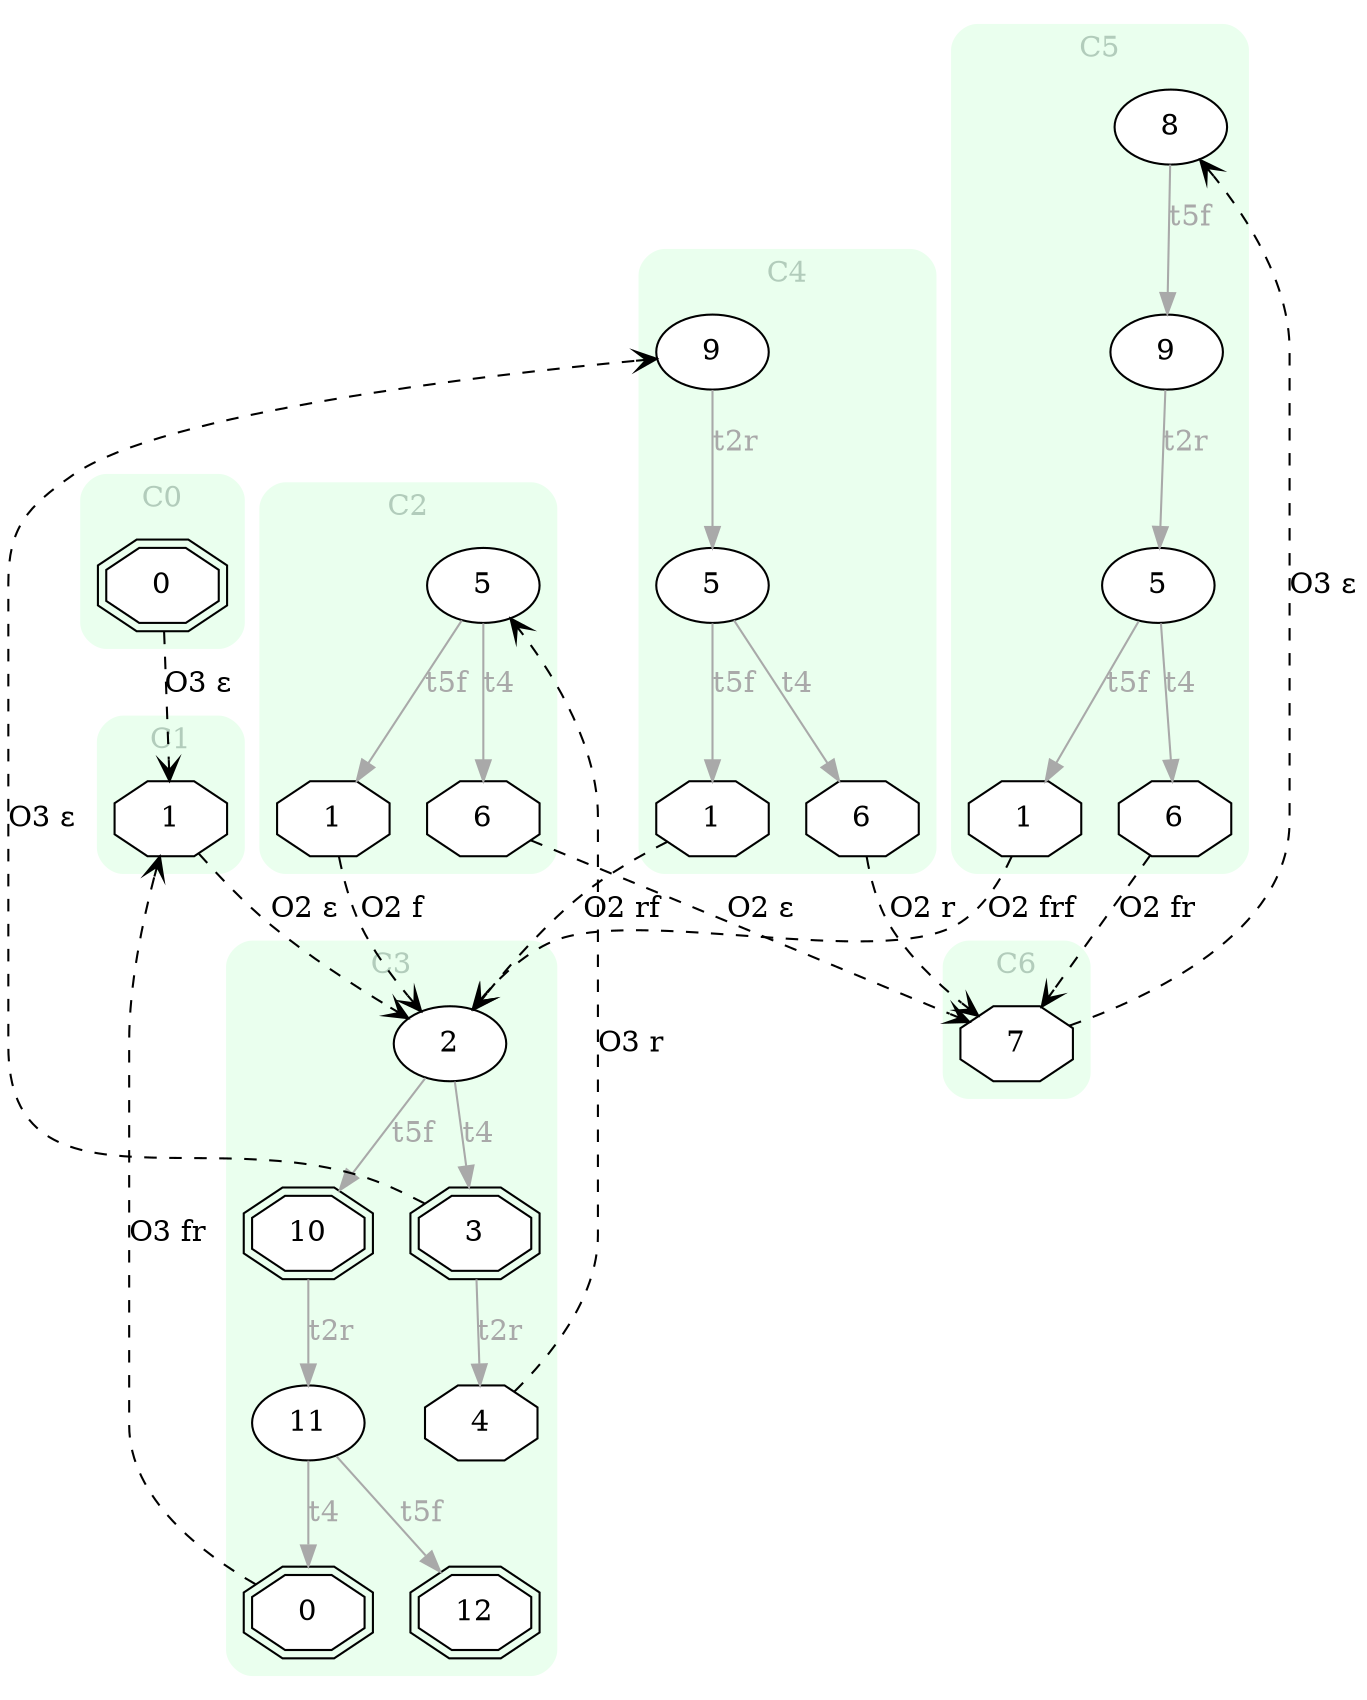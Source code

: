 digraph "EXPinput/e" {
node [style=filled fillcolor=white]
subgraph cluster0 {
style="rounded,filled" label="C0" fontcolor="#B2CCBB" color="#EAFFEE"
edge[color=darkgray fontcolor=darkgray]
node [shape=doubleoctagon]; C0S0 [label=0];
}
subgraph cluster1 {
style="rounded,filled" label="C1" fontcolor="#B2CCBB" color="#EAFFEE"
edge[color=darkgray fontcolor=darkgray]
node [shape=octagon]; C1S1 [label=1];
}
subgraph cluster2 {
style="rounded,filled" label="C2" fontcolor="#B2CCBB" color="#EAFFEE"
edge[color=darkgray fontcolor=darkgray]
node [shape=octagon]; C2S6 [label=6];
node [shape=oval]; C2S5 [label=5];
node [shape=octagon]; C2S1 [label=1];
C2S5 -> C2S6 [label=t4]
C2S5 -> C2S1 [label=t5f]
}
subgraph cluster3 {
style="rounded,filled" label="C3" fontcolor="#B2CCBB" color="#EAFFEE"
edge[color=darkgray fontcolor=darkgray]
node [shape=oval]; C3S2 [label=2];
node [shape=doubleoctagon]; C3S12 [label=12];
node [shape=doubleoctagon]; C3S0 [label=0];
node [shape=oval]; C3S11 [label=11];
node [shape=doubleoctagon]; C3S10 [label=10];
node [shape=octagon]; C3S4 [label=4];
node [shape=doubleoctagon]; C3S3 [label=3];
C3S2 -> C3S3 [label=t4]
C3S2 -> C3S10 [label=t5f]
C3S11 -> C3S0 [label=t4]
C3S11 -> C3S12 [label=t5f]
C3S10 -> C3S11 [label=t2r]
C3S3 -> C3S4 [label=t2r]
}
subgraph cluster4 {
style="rounded,filled" label="C4" fontcolor="#B2CCBB" color="#EAFFEE"
edge[color=darkgray fontcolor=darkgray]
node [shape=oval]; C4S9 [label=9];
node [shape=octagon]; C4S6 [label=6];
node [shape=oval]; C4S5 [label=5];
node [shape=octagon]; C4S1 [label=1];
C4S9 -> C4S5 [label=t2r]
C4S5 -> C4S6 [label=t4]
C4S5 -> C4S1 [label=t5f]
}
subgraph cluster5 {
style="rounded,filled" label="C5" fontcolor="#B2CCBB" color="#EAFFEE"
edge[color=darkgray fontcolor=darkgray]
node [shape=oval]; C5S8 [label=8];
node [shape=octagon]; C5S1 [label=1];
node [shape=octagon]; C5S6 [label=6];
node [shape=oval]; C5S5 [label=5];
node [shape=oval]; C5S9 [label=9];
C5S8 -> C5S9 [label=t5f]
C5S5 -> C5S6 [label=t4]
C5S5 -> C5S1 [label=t5f]
C5S9 -> C5S5 [label=t2r]
}
subgraph cluster6 {
style="rounded,filled" label="C6" fontcolor="#B2CCBB" color="#EAFFEE"
edge[color=darkgray fontcolor=darkgray]
node [shape=octagon]; C6S7 [label=7];
}
C0S0 -> C1S1 [style=dashed arrowhead=vee label="O3 ε"]
C1S1 -> C3S2 [style=dashed arrowhead=vee label="O2 ε"]
C2S1 -> C3S2 [style=dashed arrowhead=vee label="O2 f"]
C2S6 -> C6S7 [style=dashed arrowhead=vee label="O2 ε"]
C3S0 -> C1S1 [style=dashed arrowhead=vee label="O3 fr"]
C3S3 -> C4S9 [style=dashed arrowhead=vee label="O3 ε"]
C3S4 -> C2S5 [style=dashed arrowhead=vee label="O3 r"]
C4S1 -> C3S2 [style=dashed arrowhead=vee label="O2 rf"]
C4S6 -> C6S7 [style=dashed arrowhead=vee label="O2 r"]
C5S1 -> C3S2 [style=dashed arrowhead=vee label="O2 frf"]
C5S6 -> C6S7 [style=dashed arrowhead=vee label="O2 fr"]
C6S7 -> C5S8 [style=dashed arrowhead=vee label="O3 ε"]
}

